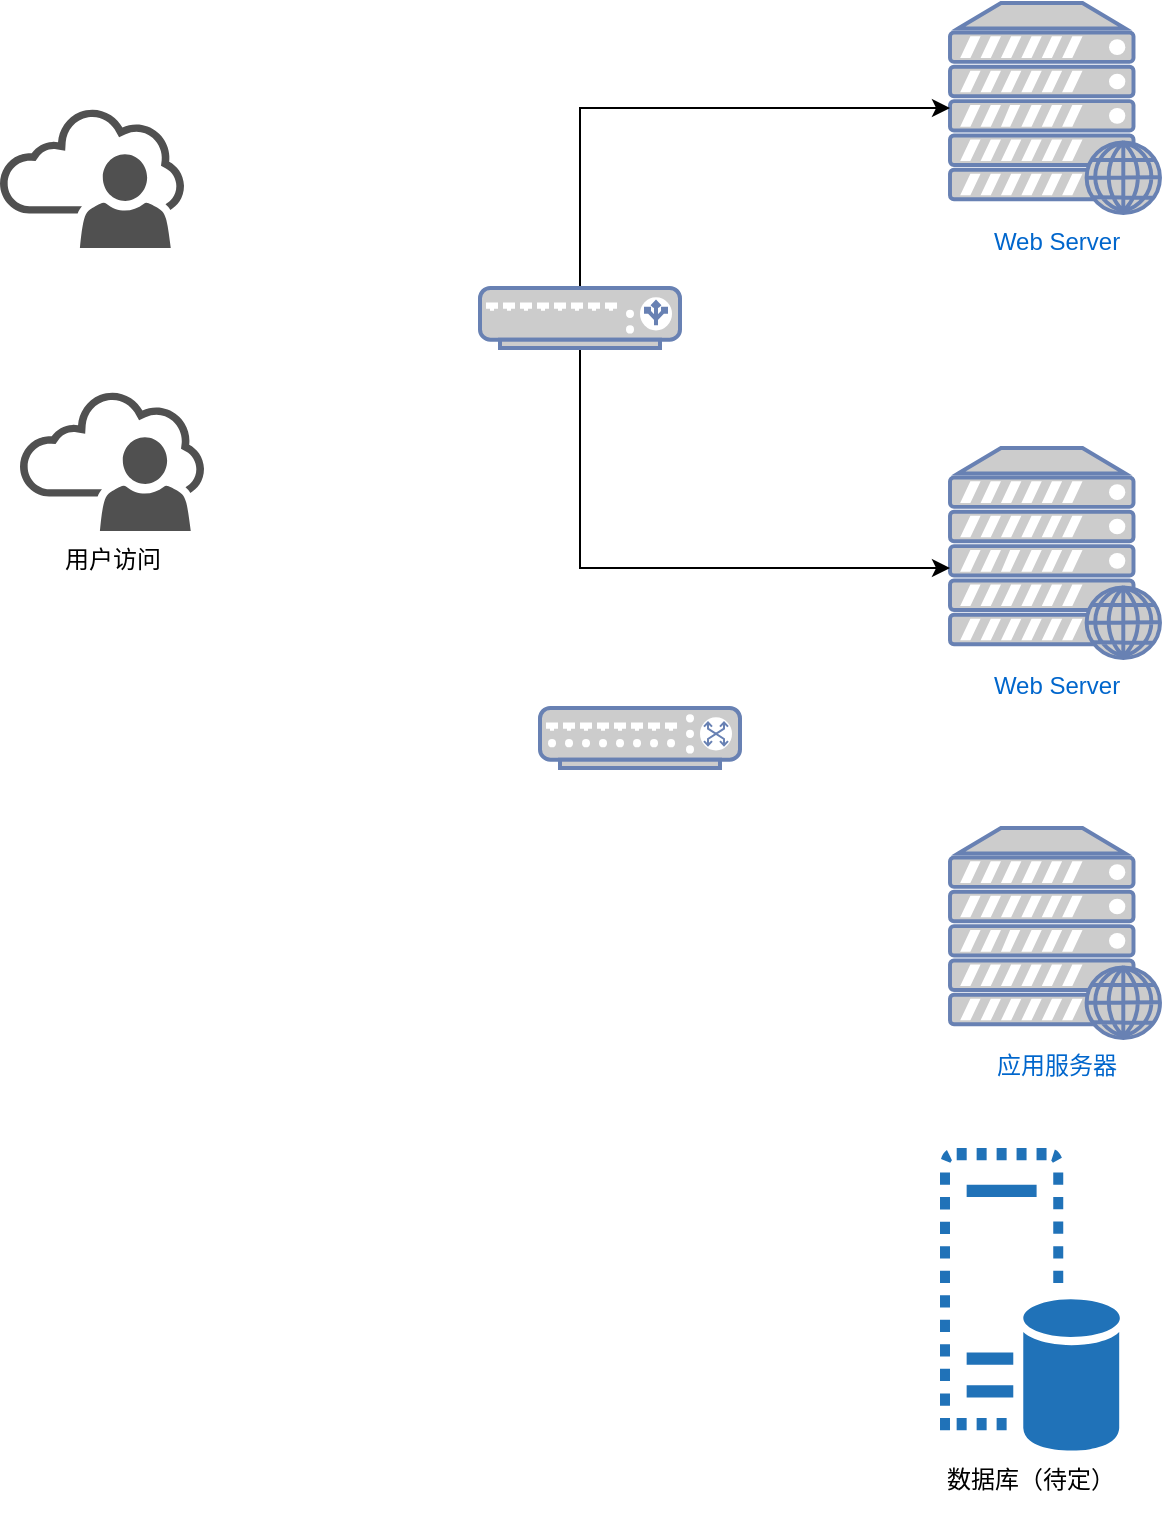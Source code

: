 <mxfile version="10.6.5" type="github"><diagram id="zzWceUFQGFmAvzqxR0m6" name="第 1 页"><mxGraphModel dx="1030" dy="531" grid="1" gridSize="10" guides="1" tooltips="1" connect="1" arrows="1" fold="1" page="1" pageScale="1" pageWidth="827" pageHeight="1169" math="0" shadow="0"><root><mxCell id="0"/><mxCell id="1" parent="0"/><mxCell id="He1c3423rjBBWOIu26yM-1" value="&lt;span lang=&quot;EN-US&quot;&gt;Web Server&lt;br&gt;&lt;br&gt;&lt;/span&gt;" style="fontColor=#0066CC;verticalAlign=top;verticalLabelPosition=bottom;labelPosition=center;align=center;html=1;outlineConnect=0;fillColor=#CCCCCC;strokeColor=#6881B3;gradientColor=none;gradientDirection=north;strokeWidth=2;shape=mxgraph.networks.web_server;" vertex="1" parent="1"><mxGeometry x="575" y="270" width="105" height="105" as="geometry"/></mxCell><mxCell id="He1c3423rjBBWOIu26yM-4" value="应用服务器&lt;br&gt;&lt;br&gt;" style="fontColor=#0066CC;verticalAlign=top;verticalLabelPosition=bottom;labelPosition=center;align=center;html=1;outlineConnect=0;fillColor=#CCCCCC;strokeColor=#6881B3;gradientColor=none;gradientDirection=north;strokeWidth=2;shape=mxgraph.networks.web_server;" vertex="1" parent="1"><mxGeometry x="575" y="460" width="105" height="105" as="geometry"/></mxCell><mxCell id="He1c3423rjBBWOIu26yM-7" value="Web Server&lt;br&gt;" style="fontColor=#0066CC;verticalAlign=top;verticalLabelPosition=bottom;labelPosition=center;align=center;html=1;outlineConnect=0;fillColor=#CCCCCC;strokeColor=#6881B3;gradientColor=none;gradientDirection=north;strokeWidth=2;shape=mxgraph.networks.web_server;" vertex="1" parent="1"><mxGeometry x="575" y="47.5" width="105" height="105" as="geometry"/></mxCell><mxCell id="He1c3423rjBBWOIu26yM-12" value="" style="fontColor=#0066CC;verticalAlign=top;verticalLabelPosition=bottom;labelPosition=center;align=center;html=1;outlineConnect=0;fillColor=#CCCCCC;strokeColor=#6881B3;gradientColor=none;gradientDirection=north;strokeWidth=2;shape=mxgraph.networks.switch;" vertex="1" parent="1"><mxGeometry x="370" y="400" width="100" height="30" as="geometry"/></mxCell><mxCell id="He1c3423rjBBWOIu26yM-14" value="" style="pointerEvents=1;shadow=0;dashed=0;html=1;strokeColor=none;fillColor=#505050;labelPosition=center;verticalLabelPosition=bottom;verticalAlign=top;outlineConnect=0;align=center;shape=mxgraph.office.users.online_user;" vertex="1" parent="1"><mxGeometry x="100" y="100" width="92" height="70" as="geometry"/></mxCell><mxCell id="He1c3423rjBBWOIu26yM-16" value="用户访问&lt;br&gt;&lt;br&gt;" style="pointerEvents=1;shadow=0;dashed=0;html=1;strokeColor=none;fillColor=#505050;labelPosition=center;verticalLabelPosition=bottom;verticalAlign=top;outlineConnect=0;align=center;shape=mxgraph.office.users.online_user;" vertex="1" parent="1"><mxGeometry x="110" y="241.5" width="92" height="70" as="geometry"/></mxCell><mxCell id="He1c3423rjBBWOIu26yM-17" value="数据库（待定）&lt;br&gt;&lt;br&gt;" style="pointerEvents=1;shadow=0;dashed=0;html=1;strokeColor=none;labelPosition=center;verticalLabelPosition=bottom;verticalAlign=top;outlineConnect=0;align=center;shape=mxgraph.office.servers.virtual_database_server;fillColor=#2072B8;" vertex="1" parent="1"><mxGeometry x="570" y="620" width="90" height="152" as="geometry"/></mxCell><mxCell id="He1c3423rjBBWOIu26yM-28" value="" style="edgeStyle=orthogonalEdgeStyle;rounded=0;orthogonalLoop=1;jettySize=auto;html=1;entryX=0;entryY=0.5;entryDx=0;entryDy=0;entryPerimeter=0;" edge="1" parent="1" source="He1c3423rjBBWOIu26yM-21" target="He1c3423rjBBWOIu26yM-7"><mxGeometry relative="1" as="geometry"><mxPoint x="390" y="110" as="targetPoint"/><Array as="points"><mxPoint x="390" y="100"/></Array></mxGeometry></mxCell><mxCell id="He1c3423rjBBWOIu26yM-30" style="edgeStyle=orthogonalEdgeStyle;rounded=0;orthogonalLoop=1;jettySize=auto;html=1;" edge="1" parent="1" source="He1c3423rjBBWOIu26yM-21" target="He1c3423rjBBWOIu26yM-1"><mxGeometry relative="1" as="geometry"><mxPoint x="390" y="410" as="targetPoint"/><Array as="points"><mxPoint x="390" y="330"/></Array></mxGeometry></mxCell><mxCell id="He1c3423rjBBWOIu26yM-21" value="" style="fontColor=#0066CC;verticalAlign=top;verticalLabelPosition=bottom;labelPosition=center;align=center;html=1;outlineConnect=0;fillColor=#CCCCCC;strokeColor=#6881B3;gradientColor=none;gradientDirection=north;strokeWidth=2;shape=mxgraph.networks.load_balancer;" vertex="1" parent="1"><mxGeometry x="340" y="190" width="100" height="30" as="geometry"/></mxCell></root></mxGraphModel></diagram></mxfile>